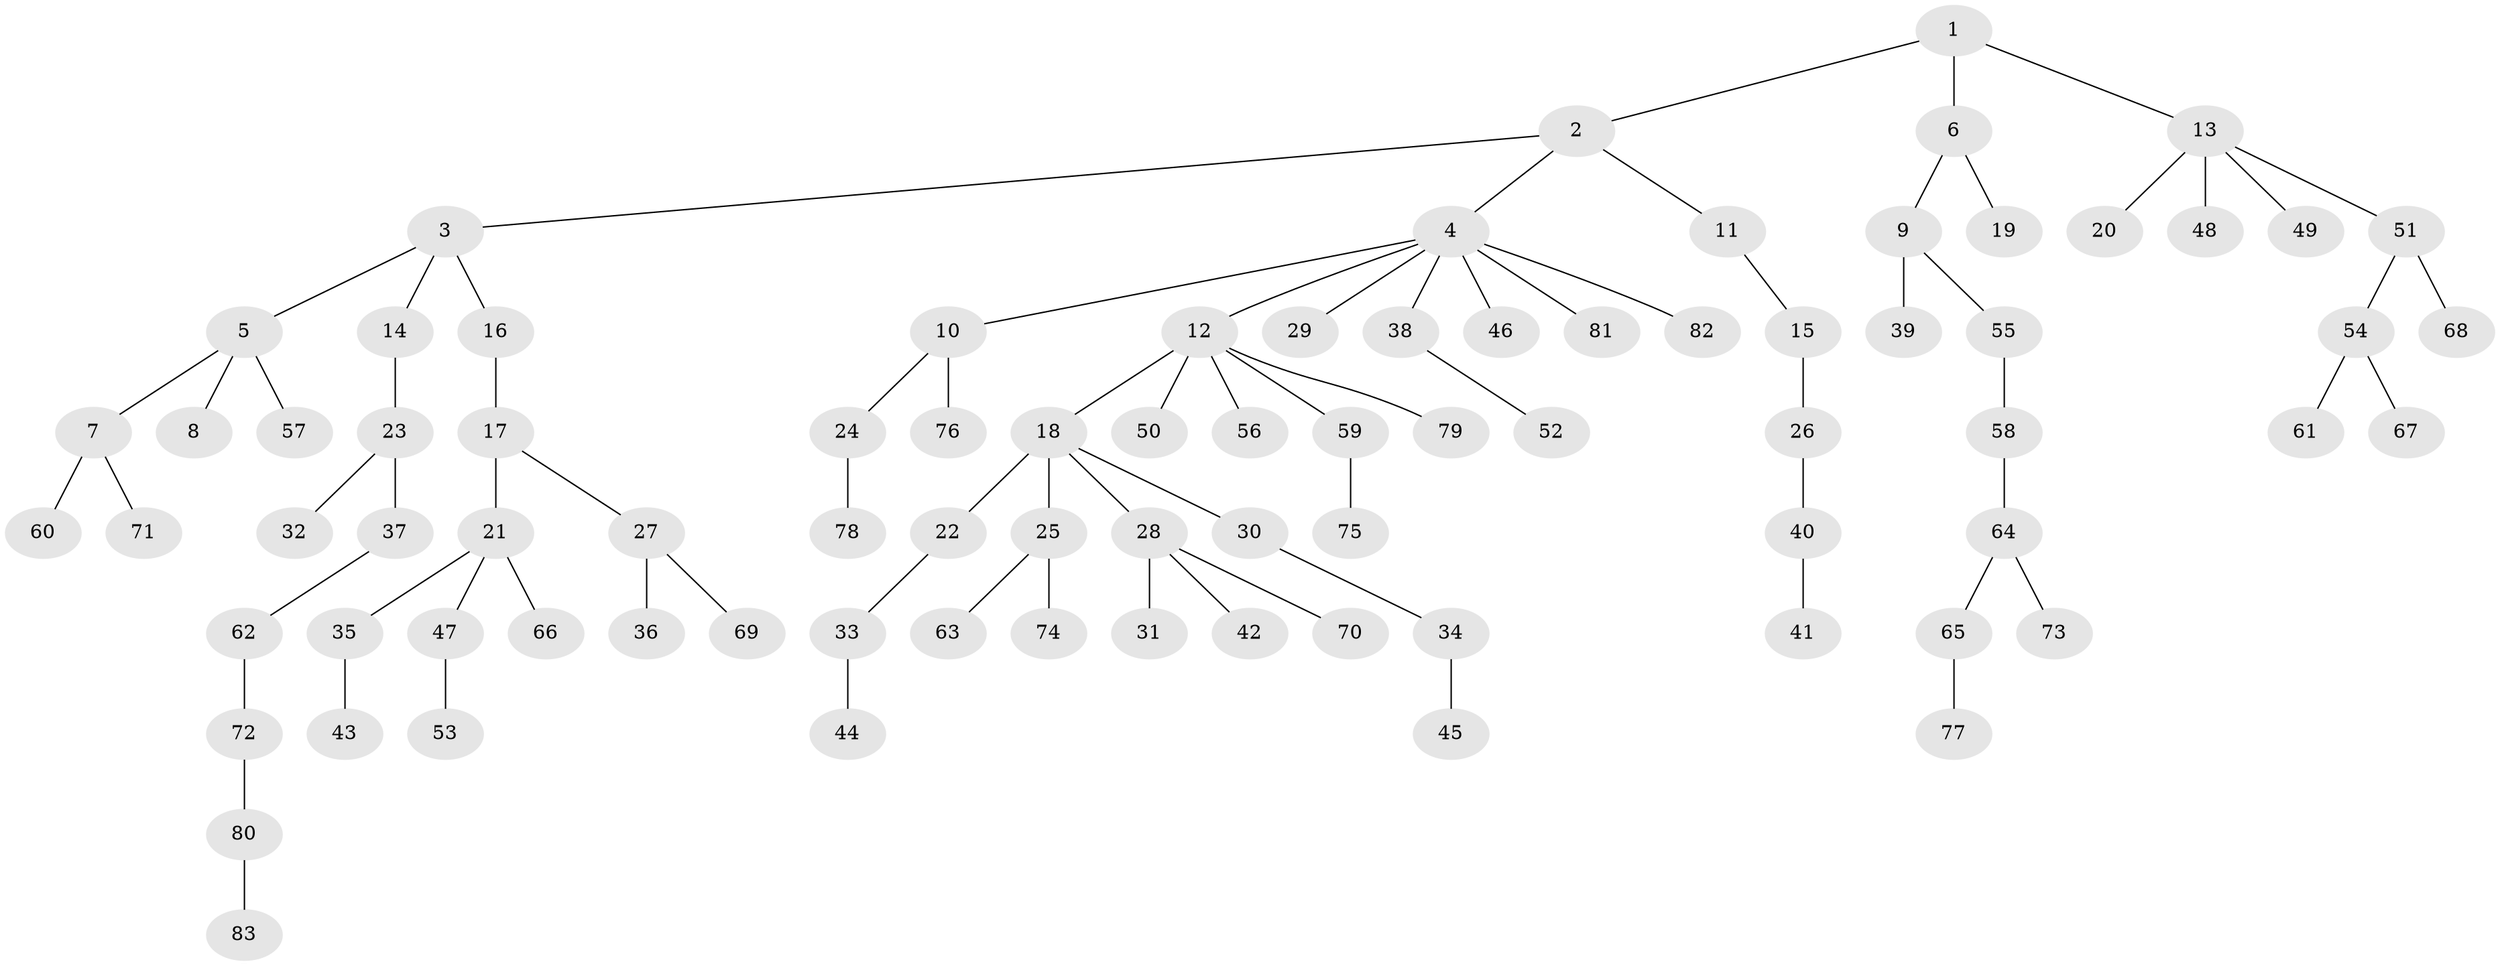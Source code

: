 // Generated by graph-tools (version 1.1) at 2025/02/03/09/25 03:02:31]
// undirected, 83 vertices, 82 edges
graph export_dot {
graph [start="1"]
  node [color=gray90,style=filled];
  1;
  2;
  3;
  4;
  5;
  6;
  7;
  8;
  9;
  10;
  11;
  12;
  13;
  14;
  15;
  16;
  17;
  18;
  19;
  20;
  21;
  22;
  23;
  24;
  25;
  26;
  27;
  28;
  29;
  30;
  31;
  32;
  33;
  34;
  35;
  36;
  37;
  38;
  39;
  40;
  41;
  42;
  43;
  44;
  45;
  46;
  47;
  48;
  49;
  50;
  51;
  52;
  53;
  54;
  55;
  56;
  57;
  58;
  59;
  60;
  61;
  62;
  63;
  64;
  65;
  66;
  67;
  68;
  69;
  70;
  71;
  72;
  73;
  74;
  75;
  76;
  77;
  78;
  79;
  80;
  81;
  82;
  83;
  1 -- 2;
  1 -- 6;
  1 -- 13;
  2 -- 3;
  2 -- 4;
  2 -- 11;
  3 -- 5;
  3 -- 14;
  3 -- 16;
  4 -- 10;
  4 -- 12;
  4 -- 29;
  4 -- 38;
  4 -- 46;
  4 -- 81;
  4 -- 82;
  5 -- 7;
  5 -- 8;
  5 -- 57;
  6 -- 9;
  6 -- 19;
  7 -- 60;
  7 -- 71;
  9 -- 39;
  9 -- 55;
  10 -- 24;
  10 -- 76;
  11 -- 15;
  12 -- 18;
  12 -- 50;
  12 -- 56;
  12 -- 59;
  12 -- 79;
  13 -- 20;
  13 -- 48;
  13 -- 49;
  13 -- 51;
  14 -- 23;
  15 -- 26;
  16 -- 17;
  17 -- 21;
  17 -- 27;
  18 -- 22;
  18 -- 25;
  18 -- 28;
  18 -- 30;
  21 -- 35;
  21 -- 47;
  21 -- 66;
  22 -- 33;
  23 -- 32;
  23 -- 37;
  24 -- 78;
  25 -- 63;
  25 -- 74;
  26 -- 40;
  27 -- 36;
  27 -- 69;
  28 -- 31;
  28 -- 42;
  28 -- 70;
  30 -- 34;
  33 -- 44;
  34 -- 45;
  35 -- 43;
  37 -- 62;
  38 -- 52;
  40 -- 41;
  47 -- 53;
  51 -- 54;
  51 -- 68;
  54 -- 61;
  54 -- 67;
  55 -- 58;
  58 -- 64;
  59 -- 75;
  62 -- 72;
  64 -- 65;
  64 -- 73;
  65 -- 77;
  72 -- 80;
  80 -- 83;
}
